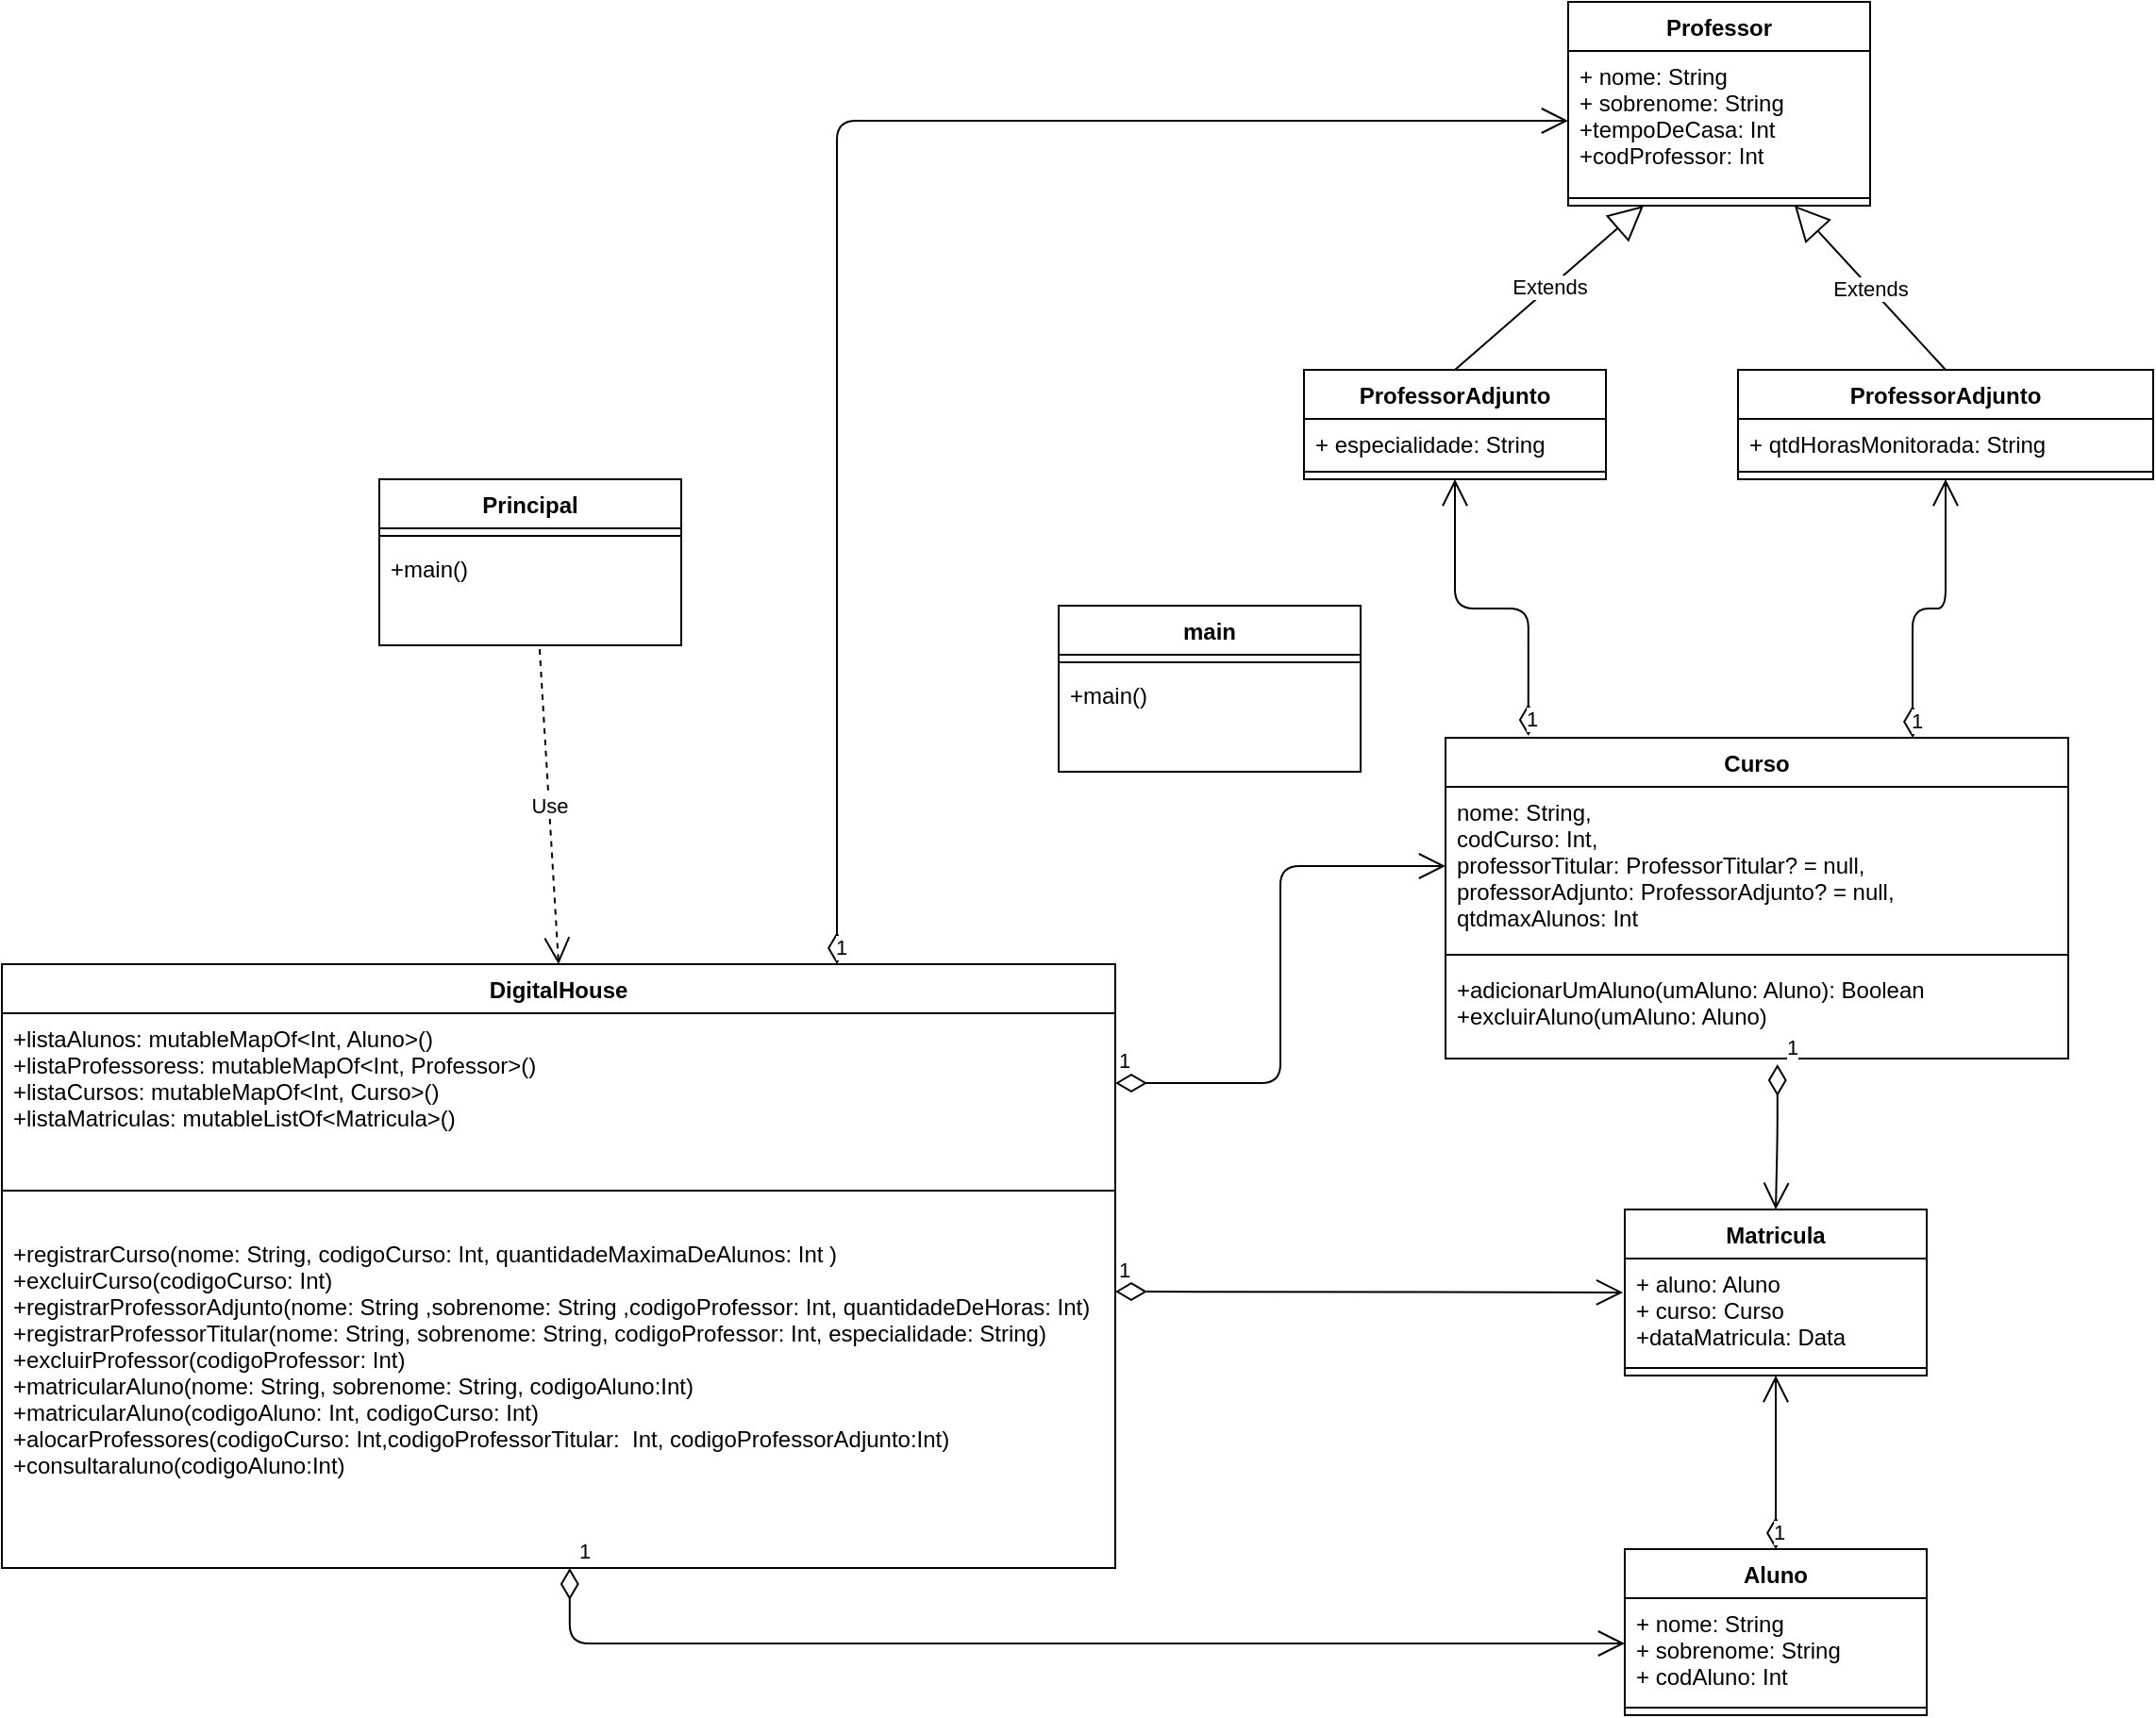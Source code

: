 <mxfile version="13.7.6" type="device"><diagram id="FBOr75fpUmQk_xgxRnLT" name="Page-1"><mxGraphModel dx="2500" dy="896" grid="1" gridSize="10" guides="1" tooltips="1" connect="1" arrows="1" fold="1" page="1" pageScale="1" pageWidth="827" pageHeight="1169" math="0" shadow="0"><root><mxCell id="0"/><mxCell id="1" parent="0"/><mxCell id="exxA6HXU5_wK2aBbCijY-14" value="ProfessorAdjunto" style="swimlane;fontStyle=1;align=center;verticalAlign=top;childLayout=stackLayout;horizontal=1;startSize=26;horizontalStack=0;resizeParent=1;resizeParentMax=0;resizeLast=0;collapsible=1;marginBottom=0;" parent="1" vertex="1"><mxGeometry x="500" y="255" width="160" height="58" as="geometry"/></mxCell><mxCell id="exxA6HXU5_wK2aBbCijY-15" value="+ especialidade: String" style="text;strokeColor=none;fillColor=none;align=left;verticalAlign=top;spacingLeft=4;spacingRight=4;overflow=hidden;rotatable=0;points=[[0,0.5],[1,0.5]];portConstraint=eastwest;" parent="exxA6HXU5_wK2aBbCijY-14" vertex="1"><mxGeometry y="26" width="160" height="24" as="geometry"/></mxCell><mxCell id="exxA6HXU5_wK2aBbCijY-16" value="" style="line;strokeWidth=1;fillColor=none;align=left;verticalAlign=middle;spacingTop=-1;spacingLeft=3;spacingRight=3;rotatable=0;labelPosition=right;points=[];portConstraint=eastwest;" parent="exxA6HXU5_wK2aBbCijY-14" vertex="1"><mxGeometry y="50" width="160" height="8" as="geometry"/></mxCell><mxCell id="jOE2fH4l4uFe2TGlT1Qh-8" value="Extends" style="endArrow=block;endSize=16;endFill=0;html=1;exitX=0.5;exitY=0;exitDx=0;exitDy=0;entryX=0.25;entryY=1;entryDx=0;entryDy=0;" parent="1" source="exxA6HXU5_wK2aBbCijY-14" target="exxA6HXU5_wK2aBbCijY-10" edge="1"><mxGeometry width="160" relative="1" as="geometry"><mxPoint x="330" y="290" as="sourcePoint"/><mxPoint x="700" y="180" as="targetPoint"/></mxGeometry></mxCell><mxCell id="jOE2fH4l4uFe2TGlT1Qh-9" value="Extends" style="endArrow=block;endSize=16;endFill=0;html=1;exitX=0.5;exitY=0;exitDx=0;exitDy=0;entryX=0.75;entryY=1;entryDx=0;entryDy=0;" parent="1" source="exxA6HXU5_wK2aBbCijY-18" target="exxA6HXU5_wK2aBbCijY-10" edge="1"><mxGeometry width="160" relative="1" as="geometry"><mxPoint x="810" y="230" as="sourcePoint"/><mxPoint x="710" y="170" as="targetPoint"/></mxGeometry></mxCell><mxCell id="exxA6HXU5_wK2aBbCijY-10" value="Professor" style="swimlane;fontStyle=1;align=center;verticalAlign=top;childLayout=stackLayout;horizontal=1;startSize=26;horizontalStack=0;resizeParent=1;resizeParentMax=0;resizeLast=0;collapsible=1;marginBottom=0;" parent="1" vertex="1"><mxGeometry x="640" y="60" width="160" height="108" as="geometry"/></mxCell><mxCell id="exxA6HXU5_wK2aBbCijY-11" value="+ nome: String&#10;+ sobrenome: String&#10;+tempoDeCasa: Int&#10;+codProfessor: Int" style="text;strokeColor=none;fillColor=none;align=left;verticalAlign=top;spacingLeft=4;spacingRight=4;overflow=hidden;rotatable=0;points=[[0,0.5],[1,0.5]];portConstraint=eastwest;" parent="exxA6HXU5_wK2aBbCijY-10" vertex="1"><mxGeometry y="26" width="160" height="74" as="geometry"/></mxCell><mxCell id="exxA6HXU5_wK2aBbCijY-12" value="" style="line;strokeWidth=1;fillColor=none;align=left;verticalAlign=middle;spacingTop=-1;spacingLeft=3;spacingRight=3;rotatable=0;labelPosition=right;points=[];portConstraint=eastwest;" parent="exxA6HXU5_wK2aBbCijY-10" vertex="1"><mxGeometry y="100" width="160" height="8" as="geometry"/></mxCell><mxCell id="exxA6HXU5_wK2aBbCijY-18" value="ProfessorAdjunto" style="swimlane;fontStyle=1;align=center;verticalAlign=top;childLayout=stackLayout;horizontal=1;startSize=26;horizontalStack=0;resizeParent=1;resizeParentMax=0;resizeLast=0;collapsible=1;marginBottom=0;" parent="1" vertex="1"><mxGeometry x="730" y="255" width="220" height="58" as="geometry"/></mxCell><mxCell id="exxA6HXU5_wK2aBbCijY-19" value="+ qtdHorasMonitorada: String" style="text;strokeColor=none;fillColor=none;align=left;verticalAlign=top;spacingLeft=4;spacingRight=4;overflow=hidden;rotatable=0;points=[[0,0.5],[1,0.5]];portConstraint=eastwest;" parent="exxA6HXU5_wK2aBbCijY-18" vertex="1"><mxGeometry y="26" width="220" height="24" as="geometry"/></mxCell><mxCell id="exxA6HXU5_wK2aBbCijY-20" value="" style="line;strokeWidth=1;fillColor=none;align=left;verticalAlign=middle;spacingTop=-1;spacingLeft=3;spacingRight=3;rotatable=0;labelPosition=right;points=[];portConstraint=eastwest;" parent="exxA6HXU5_wK2aBbCijY-18" vertex="1"><mxGeometry y="50" width="220" height="8" as="geometry"/></mxCell><mxCell id="exxA6HXU5_wK2aBbCijY-5" value="Curso" style="swimlane;fontStyle=1;align=center;verticalAlign=top;childLayout=stackLayout;horizontal=1;startSize=26;horizontalStack=0;resizeParent=1;resizeParentMax=0;resizeLast=0;collapsible=1;marginBottom=0;" parent="1" vertex="1"><mxGeometry x="575" y="450" width="330" height="170" as="geometry"/></mxCell><mxCell id="exxA6HXU5_wK2aBbCijY-6" value="nome: String,&#10;codCurso: Int,&#10;professorTitular: ProfessorTitular? = null,&#10;professorAdjunto: ProfessorAdjunto? = null,&#10;qtdmaxAlunos: Int" style="text;strokeColor=none;fillColor=none;align=left;verticalAlign=top;spacingLeft=4;spacingRight=4;overflow=hidden;rotatable=0;points=[[0,0.5],[1,0.5]];portConstraint=eastwest;" parent="exxA6HXU5_wK2aBbCijY-5" vertex="1"><mxGeometry y="26" width="330" height="84" as="geometry"/></mxCell><mxCell id="exxA6HXU5_wK2aBbCijY-7" value="" style="line;strokeWidth=1;fillColor=none;align=left;verticalAlign=middle;spacingTop=-1;spacingLeft=3;spacingRight=3;rotatable=0;labelPosition=right;points=[];portConstraint=eastwest;" parent="exxA6HXU5_wK2aBbCijY-5" vertex="1"><mxGeometry y="110" width="330" height="10" as="geometry"/></mxCell><mxCell id="9X-23qfa_3q_o1qxVhlt-3" value="+adicionarUmAluno(umAluno: Aluno): Boolean&#10;+excluirAluno(umAluno: Aluno)" style="text;strokeColor=none;fillColor=none;align=left;verticalAlign=top;spacingLeft=4;spacingRight=4;overflow=hidden;rotatable=0;points=[[0,0.5],[1,0.5]];portConstraint=eastwest;" vertex="1" parent="exxA6HXU5_wK2aBbCijY-5"><mxGeometry y="120" width="330" height="50" as="geometry"/></mxCell><mxCell id="9X-23qfa_3q_o1qxVhlt-11" value="1" style="endArrow=open;html=1;endSize=12;startArrow=diamondThin;startSize=14;startFill=0;edgeStyle=orthogonalEdgeStyle;align=left;verticalAlign=bottom;exitX=0.133;exitY=-0.006;exitDx=0;exitDy=0;exitPerimeter=0;entryX=0.5;entryY=1;entryDx=0;entryDy=0;" edge="1" parent="1" source="exxA6HXU5_wK2aBbCijY-5" target="exxA6HXU5_wK2aBbCijY-14"><mxGeometry x="-1" y="3" relative="1" as="geometry"><mxPoint x="320" y="390" as="sourcePoint"/><mxPoint x="480" y="390" as="targetPoint"/></mxGeometry></mxCell><mxCell id="9X-23qfa_3q_o1qxVhlt-12" value="1" style="endArrow=open;html=1;endSize=12;startArrow=diamondThin;startSize=14;startFill=0;edgeStyle=orthogonalEdgeStyle;align=left;verticalAlign=bottom;exitX=0.75;exitY=0;exitDx=0;exitDy=0;entryX=0.5;entryY=1;entryDx=0;entryDy=0;" edge="1" parent="1" source="exxA6HXU5_wK2aBbCijY-5" target="exxA6HXU5_wK2aBbCijY-18"><mxGeometry x="-1" y="3" relative="1" as="geometry"><mxPoint x="628.89" y="458.98" as="sourcePoint"/><mxPoint x="590" y="323" as="targetPoint"/></mxGeometry></mxCell><mxCell id="jOE2fH4l4uFe2TGlT1Qh-1" value="Matricula" style="swimlane;fontStyle=1;align=center;verticalAlign=top;childLayout=stackLayout;horizontal=1;startSize=26;horizontalStack=0;resizeParent=1;resizeParentMax=0;resizeLast=0;collapsible=1;marginBottom=0;" parent="1" vertex="1"><mxGeometry x="670" y="700" width="160" height="88" as="geometry"/></mxCell><mxCell id="jOE2fH4l4uFe2TGlT1Qh-2" value="+ aluno: Aluno&#10;+ curso: Curso&#10;+dataMatricula: Data" style="text;strokeColor=none;fillColor=none;align=left;verticalAlign=top;spacingLeft=4;spacingRight=4;overflow=hidden;rotatable=0;points=[[0,0.5],[1,0.5]];portConstraint=eastwest;" parent="jOE2fH4l4uFe2TGlT1Qh-1" vertex="1"><mxGeometry y="26" width="160" height="54" as="geometry"/></mxCell><mxCell id="jOE2fH4l4uFe2TGlT1Qh-3" value="" style="line;strokeWidth=1;fillColor=none;align=left;verticalAlign=middle;spacingTop=-1;spacingLeft=3;spacingRight=3;rotatable=0;labelPosition=right;points=[];portConstraint=eastwest;" parent="jOE2fH4l4uFe2TGlT1Qh-1" vertex="1"><mxGeometry y="80" width="160" height="8" as="geometry"/></mxCell><mxCell id="9X-23qfa_3q_o1qxVhlt-13" value="1" style="endArrow=open;html=1;endSize=12;startArrow=diamondThin;startSize=14;startFill=0;edgeStyle=orthogonalEdgeStyle;align=left;verticalAlign=bottom;exitX=0.533;exitY=1.06;exitDx=0;exitDy=0;exitPerimeter=0;entryX=0.5;entryY=0;entryDx=0;entryDy=0;" edge="1" parent="1" source="9X-23qfa_3q_o1qxVhlt-3" target="jOE2fH4l4uFe2TGlT1Qh-1"><mxGeometry x="-1" y="3" relative="1" as="geometry"><mxPoint x="320" y="690" as="sourcePoint"/><mxPoint x="480" y="690" as="targetPoint"/><Array as="points"><mxPoint x="751" y="660"/></Array></mxGeometry></mxCell><mxCell id="9X-23qfa_3q_o1qxVhlt-14" value="1" style="endArrow=open;html=1;endSize=12;startArrow=diamondThin;startSize=14;startFill=0;edgeStyle=orthogonalEdgeStyle;align=left;verticalAlign=bottom;entryX=0.5;entryY=1;entryDx=0;entryDy=0;exitX=0.5;exitY=0;exitDx=0;exitDy=0;" edge="1" parent="1" source="exxA6HXU5_wK2aBbCijY-1" target="jOE2fH4l4uFe2TGlT1Qh-1"><mxGeometry x="-1" y="3" relative="1" as="geometry"><mxPoint x="320" y="690" as="sourcePoint"/><mxPoint x="480" y="690" as="targetPoint"/></mxGeometry></mxCell><mxCell id="exxA6HXU5_wK2aBbCijY-1" value="Aluno" style="swimlane;fontStyle=1;align=center;verticalAlign=top;childLayout=stackLayout;horizontal=1;startSize=26;horizontalStack=0;resizeParent=1;resizeParentMax=0;resizeLast=0;collapsible=1;marginBottom=0;" parent="1" vertex="1"><mxGeometry x="670" y="880" width="160" height="88" as="geometry"/></mxCell><mxCell id="exxA6HXU5_wK2aBbCijY-2" value="+ nome: String&#10;+ sobrenome: String&#10;+ codAluno: Int" style="text;strokeColor=none;fillColor=none;align=left;verticalAlign=top;spacingLeft=4;spacingRight=4;overflow=hidden;rotatable=0;points=[[0,0.5],[1,0.5]];portConstraint=eastwest;" parent="exxA6HXU5_wK2aBbCijY-1" vertex="1"><mxGeometry y="26" width="160" height="54" as="geometry"/></mxCell><mxCell id="exxA6HXU5_wK2aBbCijY-3" value="" style="line;strokeWidth=1;fillColor=none;align=left;verticalAlign=middle;spacingTop=-1;spacingLeft=3;spacingRight=3;rotatable=0;labelPosition=right;points=[];portConstraint=eastwest;" parent="exxA6HXU5_wK2aBbCijY-1" vertex="1"><mxGeometry y="80" width="160" height="8" as="geometry"/></mxCell><mxCell id="9X-23qfa_3q_o1qxVhlt-8" value="main" style="swimlane;fontStyle=1;align=center;verticalAlign=top;childLayout=stackLayout;horizontal=1;startSize=26;horizontalStack=0;resizeParent=1;resizeParentMax=0;resizeLast=0;collapsible=1;marginBottom=0;" vertex="1" parent="1"><mxGeometry x="370" y="380" width="160" height="88" as="geometry"/></mxCell><mxCell id="9X-23qfa_3q_o1qxVhlt-9" value="" style="line;strokeWidth=1;fillColor=none;align=left;verticalAlign=middle;spacingTop=-1;spacingLeft=3;spacingRight=3;rotatable=0;labelPosition=right;points=[];portConstraint=eastwest;" vertex="1" parent="9X-23qfa_3q_o1qxVhlt-8"><mxGeometry y="26" width="160" height="8" as="geometry"/></mxCell><mxCell id="9X-23qfa_3q_o1qxVhlt-10" value="+main()" style="text;strokeColor=none;fillColor=none;align=left;verticalAlign=top;spacingLeft=4;spacingRight=4;overflow=hidden;rotatable=0;points=[[0,0.5],[1,0.5]];portConstraint=eastwest;" vertex="1" parent="9X-23qfa_3q_o1qxVhlt-8"><mxGeometry y="34" width="160" height="54" as="geometry"/></mxCell><mxCell id="jOE2fH4l4uFe2TGlT1Qh-5" value="DigitalHouse" style="swimlane;fontStyle=1;align=center;verticalAlign=top;childLayout=stackLayout;horizontal=1;startSize=26;horizontalStack=0;resizeParent=1;resizeParentMax=0;resizeLast=0;collapsible=1;marginBottom=0;" parent="1" vertex="1"><mxGeometry x="-190" y="570" width="590" height="320" as="geometry"/></mxCell><mxCell id="jOE2fH4l4uFe2TGlT1Qh-6" value="+listaAlunos: mutableMapOf&lt;Int, Aluno&gt;()&#10;+listaProfessoress: mutableMapOf&lt;Int, Professor&gt;()&#10;+listaCursos: mutableMapOf&lt;Int, Curso&gt;()&#10;+listaMatriculas: mutableListOf&lt;Matricula&gt;()&#10;" style="text;strokeColor=none;fillColor=none;align=left;verticalAlign=top;spacingLeft=4;spacingRight=4;overflow=hidden;rotatable=0;points=[[0,0.5],[1,0.5]];portConstraint=eastwest;" parent="jOE2fH4l4uFe2TGlT1Qh-5" vertex="1"><mxGeometry y="26" width="590" height="74" as="geometry"/></mxCell><mxCell id="jOE2fH4l4uFe2TGlT1Qh-7" value="" style="line;strokeWidth=1;fillColor=none;align=left;verticalAlign=middle;spacingTop=-1;spacingLeft=3;spacingRight=3;rotatable=0;labelPosition=right;points=[];portConstraint=eastwest;" parent="jOE2fH4l4uFe2TGlT1Qh-5" vertex="1"><mxGeometry y="100" width="590" height="40" as="geometry"/></mxCell><mxCell id="9X-23qfa_3q_o1qxVhlt-2" value="+registrarCurso(nome: String, codigoCurso: Int, quantidadeMaximaDeAlunos: Int )&#10;+excluirCurso(codigoCurso: Int)&#10;+registrarProfessorAdjunto(nome: String ,sobrenome: String ,codigoProfessor: Int, quantidadeDeHoras: Int)&#10;+registrarProfessorTitular(nome: String, sobrenome: String, codigoProfessor: Int, especialidade: String)&#10;+excluirProfessor(codigoProfessor: Int)&#10;+matricularAluno(nome: String, sobrenome: String, codigoAluno:Int)&#10;+matricularAluno(codigoAluno: Int, codigoCurso: Int)&#10;+alocarProfessores(codigoCurso: Int,codigoProfessorTitular:  Int, codigoProfessorAdjunto:Int)&#10;+consultaraluno(codigoAluno:Int)" style="text;strokeColor=none;fillColor=none;align=left;verticalAlign=top;spacingLeft=4;spacingRight=4;overflow=hidden;rotatable=0;points=[[0,0.5],[1,0.5]];portConstraint=eastwest;" vertex="1" parent="jOE2fH4l4uFe2TGlT1Qh-5"><mxGeometry y="140" width="590" height="180" as="geometry"/></mxCell><mxCell id="9X-23qfa_3q_o1qxVhlt-15" value="1" style="endArrow=open;html=1;endSize=12;startArrow=diamondThin;startSize=14;startFill=0;edgeStyle=orthogonalEdgeStyle;align=left;verticalAlign=bottom;entryX=0;entryY=0.5;entryDx=0;entryDy=0;exitX=0.75;exitY=0;exitDx=0;exitDy=0;" edge="1" parent="1" source="jOE2fH4l4uFe2TGlT1Qh-5" target="exxA6HXU5_wK2aBbCijY-11"><mxGeometry x="-1" y="3" relative="1" as="geometry"><mxPoint x="270" y="313" as="sourcePoint"/><mxPoint x="430" y="313" as="targetPoint"/></mxGeometry></mxCell><mxCell id="9X-23qfa_3q_o1qxVhlt-16" value="1" style="endArrow=open;html=1;endSize=12;startArrow=diamondThin;startSize=14;startFill=0;edgeStyle=orthogonalEdgeStyle;align=left;verticalAlign=bottom;exitX=1;exitY=0.5;exitDx=0;exitDy=0;" edge="1" parent="1" source="jOE2fH4l4uFe2TGlT1Qh-6" target="exxA6HXU5_wK2aBbCijY-6"><mxGeometry x="-1" y="3" relative="1" as="geometry"><mxPoint x="320" y="590" as="sourcePoint"/><mxPoint x="480" y="590" as="targetPoint"/></mxGeometry></mxCell><mxCell id="9X-23qfa_3q_o1qxVhlt-17" value="1" style="endArrow=open;html=1;endSize=12;startArrow=diamondThin;startSize=14;startFill=0;edgeStyle=orthogonalEdgeStyle;align=left;verticalAlign=bottom;entryX=-0.006;entryY=0.333;entryDx=0;entryDy=0;entryPerimeter=0;" edge="1" parent="1" target="jOE2fH4l4uFe2TGlT1Qh-2"><mxGeometry x="-1" y="3" relative="1" as="geometry"><mxPoint x="400" y="743.5" as="sourcePoint"/><mxPoint x="560" y="743.5" as="targetPoint"/></mxGeometry></mxCell><mxCell id="9X-23qfa_3q_o1qxVhlt-18" value="1" style="endArrow=open;html=1;endSize=12;startArrow=diamondThin;startSize=14;startFill=0;edgeStyle=orthogonalEdgeStyle;align=left;verticalAlign=bottom;exitX=0.51;exitY=1;exitDx=0;exitDy=0;exitPerimeter=0;" edge="1" parent="1" source="9X-23qfa_3q_o1qxVhlt-2" target="exxA6HXU5_wK2aBbCijY-2"><mxGeometry x="-1" y="3" relative="1" as="geometry"><mxPoint x="510" y="940" as="sourcePoint"/><mxPoint x="670" y="940" as="targetPoint"/><Array as="points"><mxPoint x="111" y="930"/></Array></mxGeometry></mxCell><mxCell id="9X-23qfa_3q_o1qxVhlt-4" value="Principal" style="swimlane;fontStyle=1;align=center;verticalAlign=top;childLayout=stackLayout;horizontal=1;startSize=26;horizontalStack=0;resizeParent=1;resizeParentMax=0;resizeLast=0;collapsible=1;marginBottom=0;" vertex="1" parent="1"><mxGeometry x="10" y="313" width="160" height="88" as="geometry"/></mxCell><mxCell id="9X-23qfa_3q_o1qxVhlt-6" value="" style="line;strokeWidth=1;fillColor=none;align=left;verticalAlign=middle;spacingTop=-1;spacingLeft=3;spacingRight=3;rotatable=0;labelPosition=right;points=[];portConstraint=eastwest;" vertex="1" parent="9X-23qfa_3q_o1qxVhlt-4"><mxGeometry y="26" width="160" height="8" as="geometry"/></mxCell><mxCell id="9X-23qfa_3q_o1qxVhlt-7" value="+main()" style="text;strokeColor=none;fillColor=none;align=left;verticalAlign=top;spacingLeft=4;spacingRight=4;overflow=hidden;rotatable=0;points=[[0,0.5],[1,0.5]];portConstraint=eastwest;" vertex="1" parent="9X-23qfa_3q_o1qxVhlt-4"><mxGeometry y="34" width="160" height="54" as="geometry"/></mxCell><mxCell id="9X-23qfa_3q_o1qxVhlt-19" value="Use" style="endArrow=open;endSize=12;dashed=1;html=1;entryX=0.5;entryY=0;entryDx=0;entryDy=0;exitX=0.531;exitY=1.037;exitDx=0;exitDy=0;exitPerimeter=0;" edge="1" parent="1" source="9X-23qfa_3q_o1qxVhlt-7" target="jOE2fH4l4uFe2TGlT1Qh-5"><mxGeometry width="160" relative="1" as="geometry"><mxPoint x="25" y="410" as="sourcePoint"/><mxPoint x="185" y="410" as="targetPoint"/></mxGeometry></mxCell></root></mxGraphModel></diagram></mxfile>